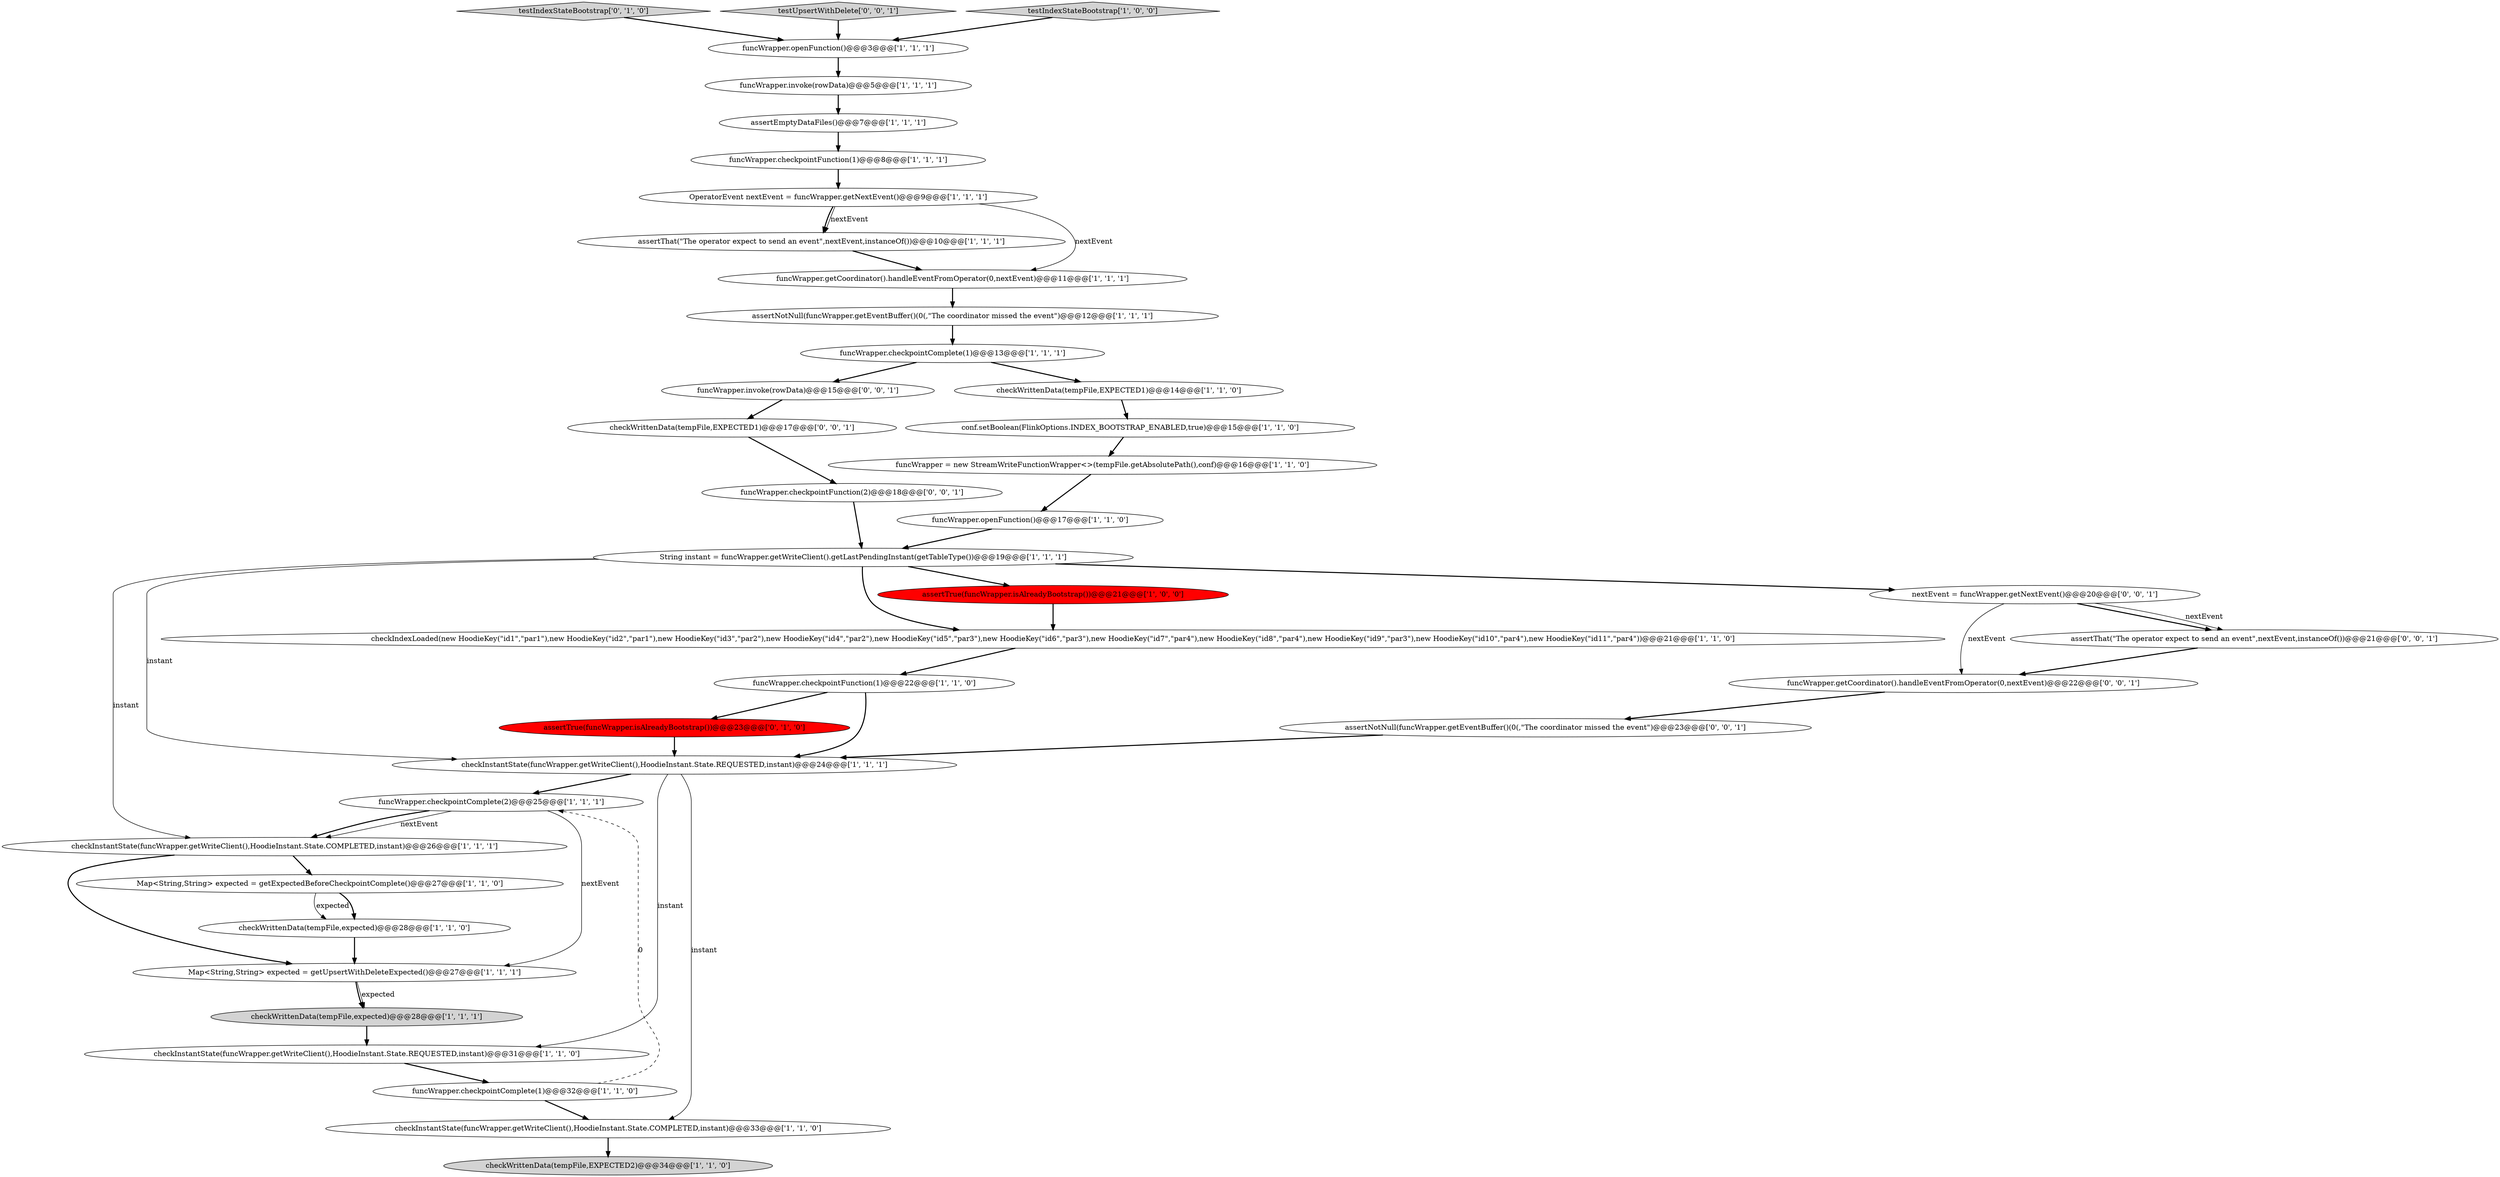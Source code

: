 digraph {
24 [style = filled, label = "checkIndexLoaded(new HoodieKey(\"id1\",\"par1\"),new HoodieKey(\"id2\",\"par1\"),new HoodieKey(\"id3\",\"par2\"),new HoodieKey(\"id4\",\"par2\"),new HoodieKey(\"id5\",\"par3\"),new HoodieKey(\"id6\",\"par3\"),new HoodieKey(\"id7\",\"par4\"),new HoodieKey(\"id8\",\"par4\"),new HoodieKey(\"id9\",\"par3\"),new HoodieKey(\"id10\",\"par4\"),new HoodieKey(\"id11\",\"par4\"))@@@21@@@['1', '1', '0']", fillcolor = white, shape = ellipse image = "AAA0AAABBB1BBB"];
20 [style = filled, label = "funcWrapper.checkpointFunction(1)@@@22@@@['1', '1', '0']", fillcolor = white, shape = ellipse image = "AAA0AAABBB1BBB"];
4 [style = filled, label = "funcWrapper.openFunction()@@@3@@@['1', '1', '1']", fillcolor = white, shape = ellipse image = "AAA0AAABBB1BBB"];
1 [style = filled, label = "assertThat(\"The operator expect to send an event\",nextEvent,instanceOf())@@@10@@@['1', '1', '1']", fillcolor = white, shape = ellipse image = "AAA0AAABBB1BBB"];
38 [style = filled, label = "funcWrapper.getCoordinator().handleEventFromOperator(0,nextEvent)@@@22@@@['0', '0', '1']", fillcolor = white, shape = ellipse image = "AAA0AAABBB3BBB"];
29 [style = filled, label = "testIndexStateBootstrap['0', '1', '0']", fillcolor = lightgray, shape = diamond image = "AAA0AAABBB2BBB"];
31 [style = filled, label = "assertNotNull(funcWrapper.getEventBuffer()(0(,\"The coordinator missed the event\")@@@23@@@['0', '0', '1']", fillcolor = white, shape = ellipse image = "AAA0AAABBB3BBB"];
34 [style = filled, label = "testUpsertWithDelete['0', '0', '1']", fillcolor = lightgray, shape = diamond image = "AAA0AAABBB3BBB"];
18 [style = filled, label = "checkInstantState(funcWrapper.getWriteClient(),HoodieInstant.State.REQUESTED,instant)@@@24@@@['1', '1', '1']", fillcolor = white, shape = ellipse image = "AAA0AAABBB1BBB"];
26 [style = filled, label = "checkWrittenData(tempFile,EXPECTED2)@@@34@@@['1', '1', '0']", fillcolor = lightgray, shape = ellipse image = "AAA0AAABBB1BBB"];
2 [style = filled, label = "funcWrapper.checkpointComplete(1)@@@32@@@['1', '1', '0']", fillcolor = white, shape = ellipse image = "AAA0AAABBB1BBB"];
17 [style = filled, label = "Map<String,String> expected = getExpectedBeforeCheckpointComplete()@@@27@@@['1', '1', '0']", fillcolor = white, shape = ellipse image = "AAA0AAABBB1BBB"];
36 [style = filled, label = "nextEvent = funcWrapper.getNextEvent()@@@20@@@['0', '0', '1']", fillcolor = white, shape = ellipse image = "AAA0AAABBB3BBB"];
5 [style = filled, label = "funcWrapper.invoke(rowData)@@@5@@@['1', '1', '1']", fillcolor = white, shape = ellipse image = "AAA0AAABBB1BBB"];
25 [style = filled, label = "checkInstantState(funcWrapper.getWriteClient(),HoodieInstant.State.COMPLETED,instant)@@@33@@@['1', '1', '0']", fillcolor = white, shape = ellipse image = "AAA0AAABBB1BBB"];
12 [style = filled, label = "OperatorEvent nextEvent = funcWrapper.getNextEvent()@@@9@@@['1', '1', '1']", fillcolor = white, shape = ellipse image = "AAA0AAABBB1BBB"];
19 [style = filled, label = "checkWrittenData(tempFile,expected)@@@28@@@['1', '1', '1']", fillcolor = lightgray, shape = ellipse image = "AAA0AAABBB1BBB"];
35 [style = filled, label = "funcWrapper.invoke(rowData)@@@15@@@['0', '0', '1']", fillcolor = white, shape = ellipse image = "AAA0AAABBB3BBB"];
21 [style = filled, label = "funcWrapper.checkpointFunction(1)@@@8@@@['1', '1', '1']", fillcolor = white, shape = ellipse image = "AAA0AAABBB1BBB"];
30 [style = filled, label = "assertTrue(funcWrapper.isAlreadyBootstrap())@@@23@@@['0', '1', '0']", fillcolor = red, shape = ellipse image = "AAA1AAABBB2BBB"];
9 [style = filled, label = "conf.setBoolean(FlinkOptions.INDEX_BOOTSTRAP_ENABLED,true)@@@15@@@['1', '1', '0']", fillcolor = white, shape = ellipse image = "AAA0AAABBB1BBB"];
6 [style = filled, label = "funcWrapper.getCoordinator().handleEventFromOperator(0,nextEvent)@@@11@@@['1', '1', '1']", fillcolor = white, shape = ellipse image = "AAA0AAABBB1BBB"];
13 [style = filled, label = "assertNotNull(funcWrapper.getEventBuffer()(0(,\"The coordinator missed the event\")@@@12@@@['1', '1', '1']", fillcolor = white, shape = ellipse image = "AAA0AAABBB1BBB"];
23 [style = filled, label = "Map<String,String> expected = getUpsertWithDeleteExpected()@@@27@@@['1', '1', '1']", fillcolor = white, shape = ellipse image = "AAA0AAABBB1BBB"];
28 [style = filled, label = "String instant = funcWrapper.getWriteClient().getLastPendingInstant(getTableType())@@@19@@@['1', '1', '1']", fillcolor = white, shape = ellipse image = "AAA0AAABBB1BBB"];
16 [style = filled, label = "funcWrapper.checkpointComplete(2)@@@25@@@['1', '1', '1']", fillcolor = white, shape = ellipse image = "AAA0AAABBB1BBB"];
15 [style = filled, label = "testIndexStateBootstrap['1', '0', '0']", fillcolor = lightgray, shape = diamond image = "AAA0AAABBB1BBB"];
37 [style = filled, label = "funcWrapper.checkpointFunction(2)@@@18@@@['0', '0', '1']", fillcolor = white, shape = ellipse image = "AAA0AAABBB3BBB"];
11 [style = filled, label = "funcWrapper = new StreamWriteFunctionWrapper<>(tempFile.getAbsolutePath(),conf)@@@16@@@['1', '1', '0']", fillcolor = white, shape = ellipse image = "AAA0AAABBB1BBB"];
7 [style = filled, label = "checkInstantState(funcWrapper.getWriteClient(),HoodieInstant.State.REQUESTED,instant)@@@31@@@['1', '1', '0']", fillcolor = white, shape = ellipse image = "AAA0AAABBB1BBB"];
22 [style = filled, label = "funcWrapper.openFunction()@@@17@@@['1', '1', '0']", fillcolor = white, shape = ellipse image = "AAA0AAABBB1BBB"];
27 [style = filled, label = "assertTrue(funcWrapper.isAlreadyBootstrap())@@@21@@@['1', '0', '0']", fillcolor = red, shape = ellipse image = "AAA1AAABBB1BBB"];
3 [style = filled, label = "assertEmptyDataFiles()@@@7@@@['1', '1', '1']", fillcolor = white, shape = ellipse image = "AAA0AAABBB1BBB"];
8 [style = filled, label = "funcWrapper.checkpointComplete(1)@@@13@@@['1', '1', '1']", fillcolor = white, shape = ellipse image = "AAA0AAABBB1BBB"];
0 [style = filled, label = "checkInstantState(funcWrapper.getWriteClient(),HoodieInstant.State.COMPLETED,instant)@@@26@@@['1', '1', '1']", fillcolor = white, shape = ellipse image = "AAA0AAABBB1BBB"];
32 [style = filled, label = "checkWrittenData(tempFile,EXPECTED1)@@@17@@@['0', '0', '1']", fillcolor = white, shape = ellipse image = "AAA0AAABBB3BBB"];
14 [style = filled, label = "checkWrittenData(tempFile,expected)@@@28@@@['1', '1', '0']", fillcolor = white, shape = ellipse image = "AAA0AAABBB1BBB"];
33 [style = filled, label = "assertThat(\"The operator expect to send an event\",nextEvent,instanceOf())@@@21@@@['0', '0', '1']", fillcolor = white, shape = ellipse image = "AAA0AAABBB3BBB"];
10 [style = filled, label = "checkWrittenData(tempFile,EXPECTED1)@@@14@@@['1', '1', '0']", fillcolor = white, shape = ellipse image = "AAA0AAABBB1BBB"];
5->3 [style = bold, label=""];
8->10 [style = bold, label=""];
17->14 [style = solid, label="expected"];
16->0 [style = solid, label="nextEvent"];
16->0 [style = bold, label=""];
29->4 [style = bold, label=""];
28->0 [style = solid, label="instant"];
37->28 [style = bold, label=""];
32->37 [style = bold, label=""];
9->11 [style = bold, label=""];
28->36 [style = bold, label=""];
23->19 [style = solid, label="expected"];
12->6 [style = solid, label="nextEvent"];
0->17 [style = bold, label=""];
36->38 [style = solid, label="nextEvent"];
35->32 [style = bold, label=""];
31->18 [style = bold, label=""];
22->28 [style = bold, label=""];
38->31 [style = bold, label=""];
12->1 [style = bold, label=""];
30->18 [style = bold, label=""];
36->33 [style = bold, label=""];
8->35 [style = bold, label=""];
16->23 [style = solid, label="nextEvent"];
21->12 [style = bold, label=""];
24->20 [style = bold, label=""];
20->18 [style = bold, label=""];
18->25 [style = solid, label="instant"];
28->18 [style = solid, label="instant"];
1->6 [style = bold, label=""];
0->23 [style = bold, label=""];
14->23 [style = bold, label=""];
12->1 [style = solid, label="nextEvent"];
17->14 [style = bold, label=""];
7->2 [style = bold, label=""];
2->16 [style = dashed, label="0"];
6->13 [style = bold, label=""];
23->19 [style = bold, label=""];
18->7 [style = solid, label="instant"];
25->26 [style = bold, label=""];
15->4 [style = bold, label=""];
11->22 [style = bold, label=""];
28->24 [style = bold, label=""];
34->4 [style = bold, label=""];
3->21 [style = bold, label=""];
33->38 [style = bold, label=""];
27->24 [style = bold, label=""];
10->9 [style = bold, label=""];
28->27 [style = bold, label=""];
13->8 [style = bold, label=""];
20->30 [style = bold, label=""];
2->25 [style = bold, label=""];
4->5 [style = bold, label=""];
19->7 [style = bold, label=""];
36->33 [style = solid, label="nextEvent"];
18->16 [style = bold, label=""];
}
